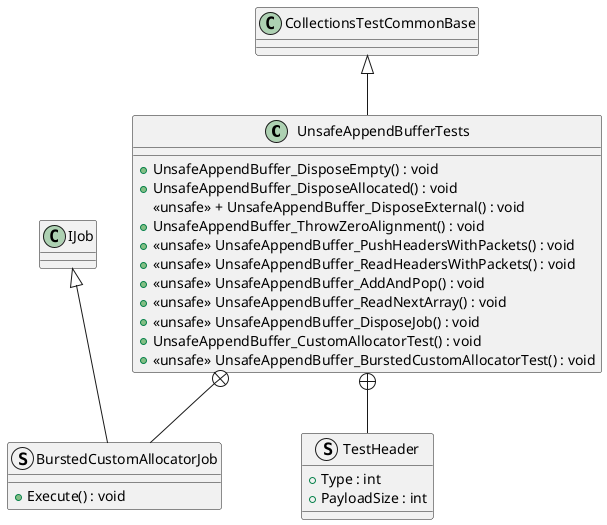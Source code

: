 @startuml
class UnsafeAppendBufferTests {
    + UnsafeAppendBuffer_DisposeEmpty() : void
    + UnsafeAppendBuffer_DisposeAllocated() : void
    <<unsafe>> + UnsafeAppendBuffer_DisposeExternal() : void
    + UnsafeAppendBuffer_ThrowZeroAlignment() : void
    + <<unsafe>> UnsafeAppendBuffer_PushHeadersWithPackets() : void
    + <<unsafe>> UnsafeAppendBuffer_ReadHeadersWithPackets() : void
    + <<unsafe>> UnsafeAppendBuffer_AddAndPop() : void
    + <<unsafe>> UnsafeAppendBuffer_ReadNextArray() : void
    + <<unsafe>> UnsafeAppendBuffer_DisposeJob() : void
    + UnsafeAppendBuffer_CustomAllocatorTest() : void
    + <<unsafe>> UnsafeAppendBuffer_BurstedCustomAllocatorTest() : void
}
struct TestHeader {
    + Type : int
    + PayloadSize : int
}
struct BurstedCustomAllocatorJob {
    + Execute() : void
}
CollectionsTestCommonBase <|-- UnsafeAppendBufferTests
UnsafeAppendBufferTests +-- TestHeader
UnsafeAppendBufferTests +-- BurstedCustomAllocatorJob
IJob <|-- BurstedCustomAllocatorJob
@enduml
